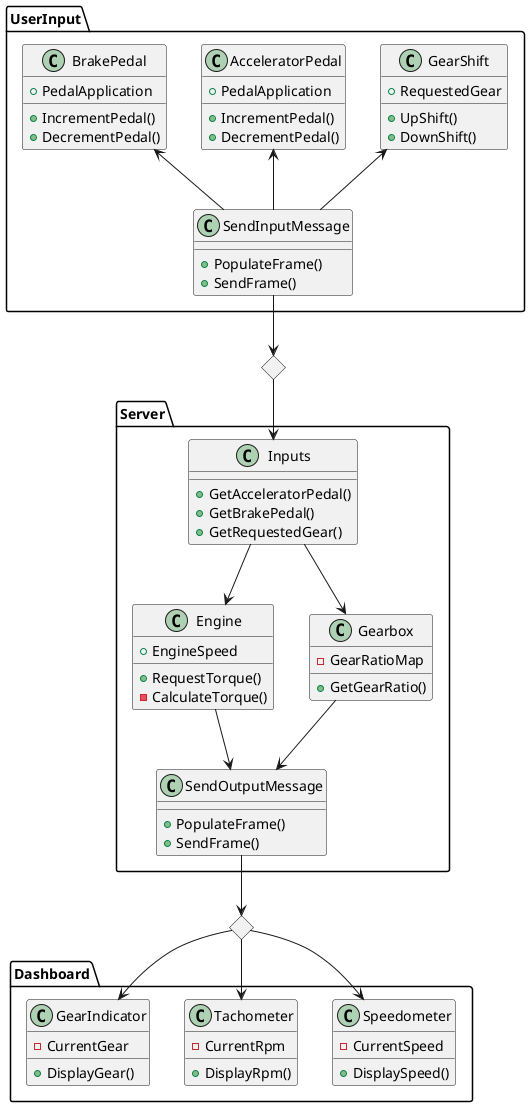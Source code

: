 @startuml classes

diamond InputFrame
diamond OutputFrame

package UserInput {
    class BrakePedal {
        + PedalApplication
        + IncrementPedal()
        + DecrementPedal()
    }
    class AcceleratorPedal {
        + PedalApplication
        + IncrementPedal()
        + DecrementPedal()
    }
    class GearShift {
        + RequestedGear
        + UpShift()
        + DownShift()
    }
    class SendInputMessage {
        + PopulateFrame()
        + SendFrame()
    }
    SendInputMessage -up-> BrakePedal
    SendInputMessage -up-> AcceleratorPedal
    SendInputMessage -up-> GearShift
}

package Server {
    class Inputs {
        + GetAcceleratorPedal()
        + GetBrakePedal()
        + GetRequestedGear()
    }
    class SendOutputMessage {
        + PopulateFrame()
        + SendFrame()
    }
    class Engine {
        + EngineSpeed
        + RequestTorque()
        - CalculateTorque()
    }
    class Gearbox {
        - GearRatioMap
        + GetGearRatio()
    }
}

package Dashboard {
    class Speedometer {
        - CurrentSpeed
        + DisplaySpeed()
    }
    class Tachometer {
        - CurrentRpm
        + DisplayRpm()
    }
    class GearIndicator {
        - CurrentGear
        + DisplayGear()
    }
}

SendInputMessage --> InputFrame
InputFrame --> Inputs
Inputs --> Engine
Inputs --> Gearbox
Engine --> SendOutputMessage
Gearbox --> SendOutputMessage
SendOutputMessage --> OutputFrame
OutputFrame --> Speedometer
OutputFrame --> Tachometer
OutputFrame --> GearIndicator

@enduml
